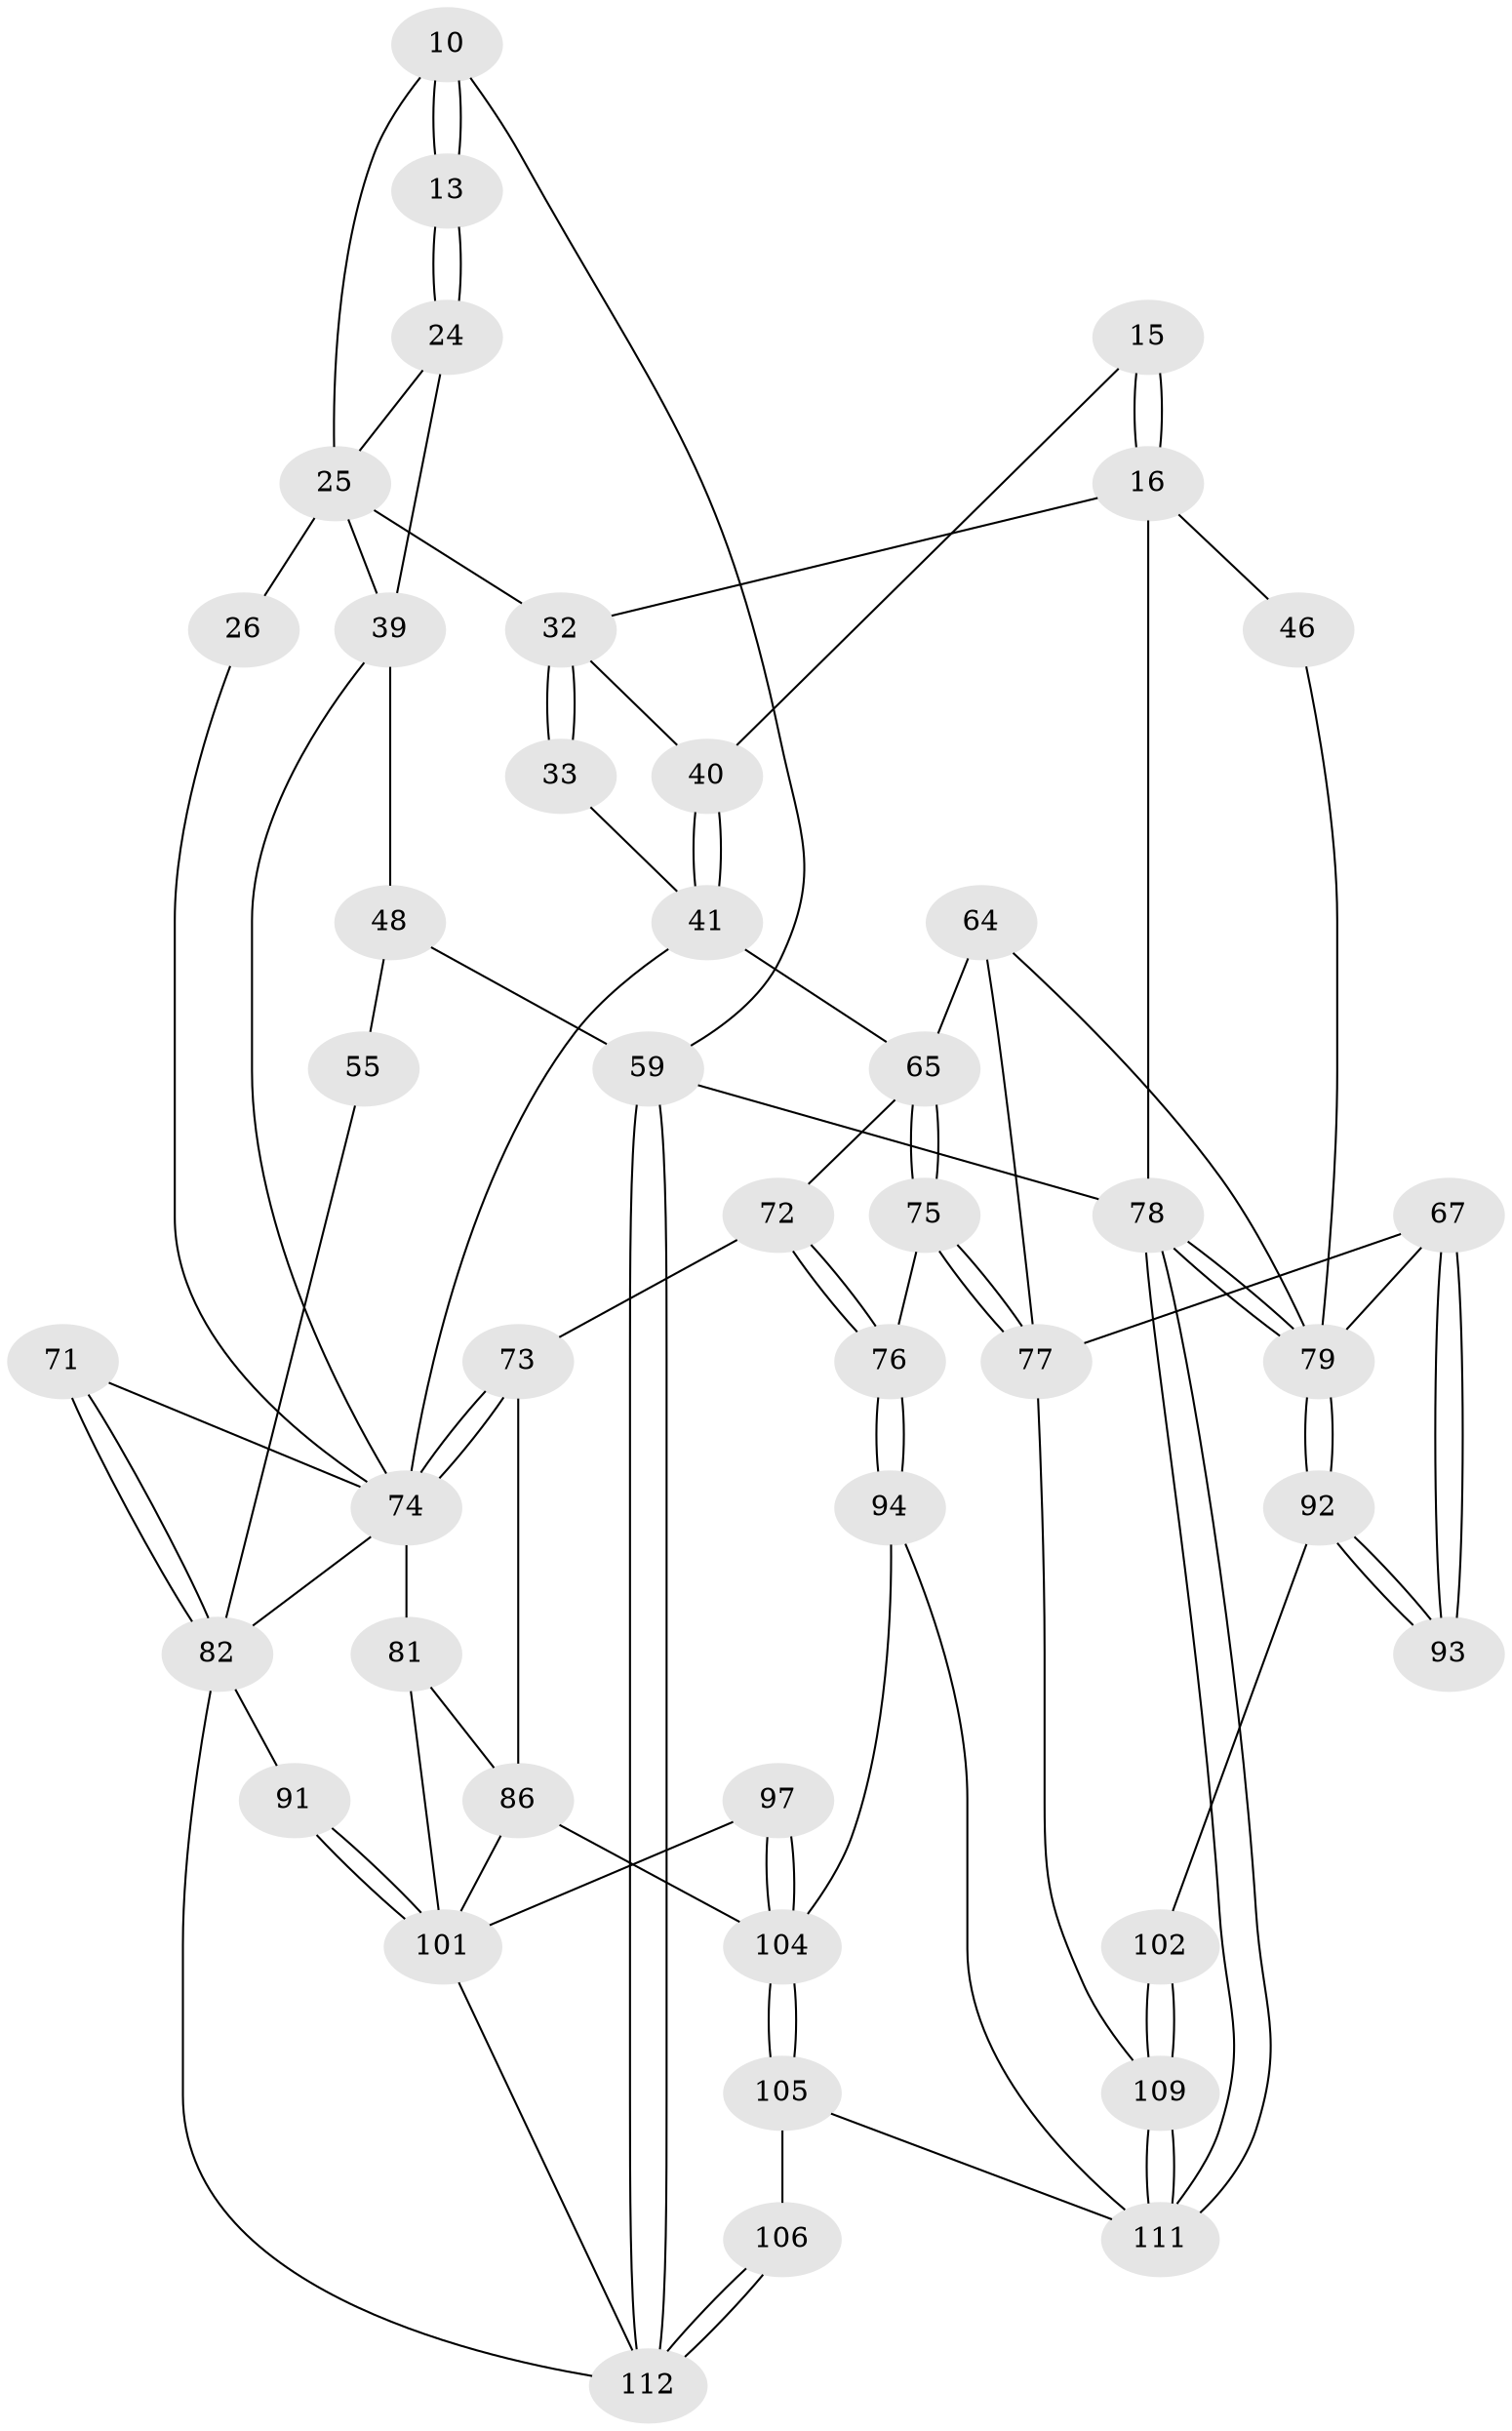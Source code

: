 // original degree distribution, {3: 0.0625, 6: 0.2857142857142857, 5: 0.4375, 4: 0.21428571428571427}
// Generated by graph-tools (version 1.1) at 2025/06/03/04/25 22:06:32]
// undirected, 44 vertices, 95 edges
graph export_dot {
graph [start="1"]
  node [color=gray90,style=filled];
  10 [pos="+0.4810711108854383+0.057777320127437866",super="+5"];
  13 [pos="+0.22141783478343074+0.05069970594413895"];
  15 [pos="+0.7596575440507268+0.2549653880027063"];
  16 [pos="+0.7396573019651792+0.2482146128539154",super="+7+14"];
  24 [pos="+0.22673935581618535+0.0624546446932818",super="+23"];
  25 [pos="+0.4387677319831346+0.2750980069381598",super="+21+20"];
  26 [pos="+0.3624203947834565+0.26740440937978965"];
  32 [pos="+0.6181144130436791+0.34979026070749775",super="+31+27+28"];
  33 [pos="+0.5185020633803281+0.39960838543570276"];
  39 [pos="+0.09431823390173509+0.36466774717222833",super="+36+29"];
  40 [pos="+0.7250862452619083+0.3117134870125549"];
  41 [pos="+0.6854199197780603+0.4221237452572353",super="+38"];
  46 [pos="+1+0.3762828100609783",super="+42"];
  48 [pos="+0.06245538484768549+0.3875070174627563",super="+47"];
  55 [pos="+0+0.43916476958528583",super="+52"];
  59 [pos="+0+1",super="+3"];
  64 [pos="+0.7666298958928139+0.5801913644933807",super="+44"];
  65 [pos="+0.6725740167709346+0.5795312868531447",super="+54"];
  67 [pos="+0.807331211783925+0.7022269419173827",super="+66"];
  71 [pos="+0.08497448886378127+0.6613130870394389"];
  72 [pos="+0.4535353082186959+0.6030331673105215"];
  73 [pos="+0.44840452310312723+0.610694049109239"];
  74 [pos="+0.31234548934431045+0.6323713464965653",super="+69+70"];
  75 [pos="+0.6631420801085979+0.7063641767469171"];
  76 [pos="+0.6379005440781601+0.7153129808297675"];
  77 [pos="+0.7890580644371+0.7159593069100428",super="+68"];
  78 [pos="+1+1",super="+2"];
  79 [pos="+1+1",super="+62+63"];
  81 [pos="+0.21260778187661156+0.6658115272976532",super="+80"];
  82 [pos="+0.009175421876427774+0.7054921204313083",super="+61"];
  86 [pos="+0.2955661404137657+0.7562632438878198",super="+83+85+84"];
  91 [pos="+0.07438731159939578+0.7459840579143553"];
  92 [pos="+0.9761411036886186+0.8753221861484837"];
  93 [pos="+0.9578269024103145+0.8304968599540151"];
  94 [pos="+0.6134533243379046+0.7934187545957843"];
  97 [pos="+0.3288991837801753+0.8056938416273483"];
  101 [pos="+0.15688080080281105+0.8263792505809705",super="+89+90"];
  102 [pos="+0.8772799796127492+0.879808215574038"];
  104 [pos="+0.49248307673714764+0.9700612128347932",super="+95+96"];
  105 [pos="+0.5078442782048578+1"];
  106 [pos="+0.34972135437250623+1"];
  109 [pos="+0.8327812648945455+0.9299417166952839",super="+99+98"];
  111 [pos="+0.7552693992961901+1",super="+110"];
  112 [pos="+0+1",super="+108+107+103"];
  10 -- 13 [weight=2];
  10 -- 13;
  10 -- 59;
  10 -- 25;
  13 -- 24;
  13 -- 24;
  15 -- 16 [weight=2];
  15 -- 16;
  15 -- 40;
  16 -- 32 [weight=2];
  16 -- 78 [weight=2];
  16 -- 46 [weight=2];
  24 -- 39 [weight=2];
  24 -- 25;
  25 -- 26 [weight=2];
  25 -- 39;
  25 -- 32 [weight=2];
  26 -- 74;
  32 -- 33 [weight=2];
  32 -- 33;
  32 -- 40;
  33 -- 41;
  39 -- 48 [weight=2];
  39 -- 74;
  40 -- 41;
  40 -- 41;
  41 -- 65 [weight=2];
  41 -- 74;
  46 -- 79 [weight=2];
  48 -- 59;
  48 -- 55 [weight=2];
  55 -- 82 [weight=2];
  59 -- 112 [weight=2];
  59 -- 112;
  59 -- 78 [weight=2];
  64 -- 65 [weight=2];
  64 -- 79;
  64 -- 77;
  65 -- 75;
  65 -- 75;
  65 -- 72;
  67 -- 93 [weight=2];
  67 -- 93;
  67 -- 79;
  67 -- 77;
  71 -- 82 [weight=2];
  71 -- 82;
  71 -- 74;
  72 -- 73;
  72 -- 76;
  72 -- 76;
  73 -- 74;
  73 -- 74;
  73 -- 86;
  74 -- 82;
  74 -- 81 [weight=2];
  75 -- 76;
  75 -- 77;
  75 -- 77;
  76 -- 94;
  76 -- 94;
  77 -- 109;
  78 -- 79;
  78 -- 79;
  78 -- 111;
  78 -- 111;
  79 -- 92;
  79 -- 92;
  81 -- 101;
  81 -- 86;
  82 -- 91;
  82 -- 112;
  86 -- 104;
  86 -- 101;
  91 -- 101 [weight=2];
  91 -- 101;
  92 -- 93;
  92 -- 93;
  92 -- 102;
  94 -- 104;
  94 -- 111;
  97 -- 104 [weight=2];
  97 -- 104;
  97 -- 101;
  101 -- 112 [weight=2];
  102 -- 109 [weight=2];
  102 -- 109;
  104 -- 105;
  104 -- 105;
  105 -- 106;
  105 -- 111;
  106 -- 112 [weight=2];
  106 -- 112;
  109 -- 111 [weight=2];
  109 -- 111;
}
